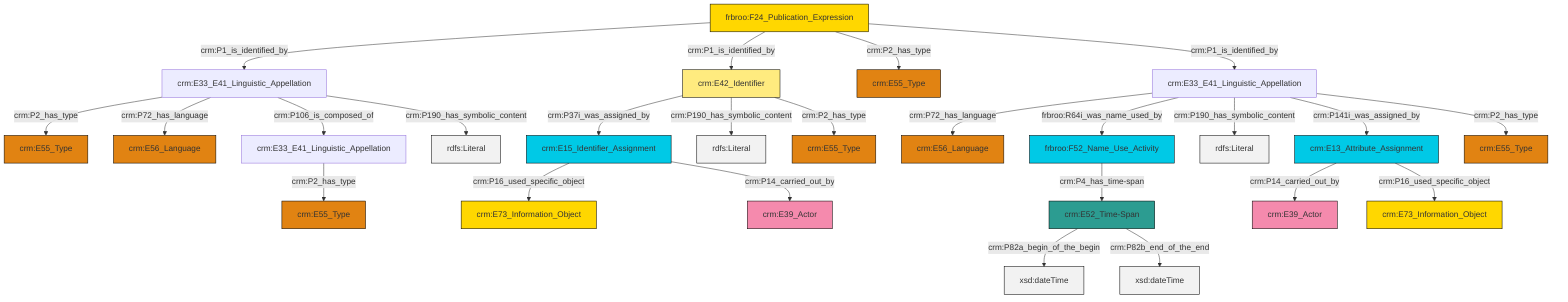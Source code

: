 graph TD
classDef Literal fill:#f2f2f2,stroke:#000000;
classDef CRM_Entity fill:#FFFFFF,stroke:#000000;
classDef Temporal_Entity fill:#00C9E6, stroke:#000000;
classDef Type fill:#E18312, stroke:#000000;
classDef Time-Span fill:#2C9C91, stroke:#000000;
classDef Appellation fill:#FFEB7F, stroke:#000000;
classDef Place fill:#008836, stroke:#000000;
classDef Persistent_Item fill:#B266B2, stroke:#000000;
classDef Conceptual_Object fill:#FFD700, stroke:#000000;
classDef Physical_Thing fill:#D2B48C, stroke:#000000;
classDef Actor fill:#f58aad, stroke:#000000;
classDef PC_Classes fill:#4ce600, stroke:#000000;
classDef Multi fill:#cccccc,stroke:#000000;

2["crm:E33_E41_Linguistic_Appellation"]:::Default -->|crm:P72_has_language| 0["crm:E56_Language"]:::Type
7["crm:E42_Identifier"]:::Appellation -->|crm:P37i_was_assigned_by| 8["crm:E15_Identifier_Assignment"]:::Temporal_Entity
9["crm:E33_E41_Linguistic_Appellation"]:::Default -->|crm:P2_has_type| 10["crm:E55_Type"]:::Type
12["crm:E13_Attribute_Assignment"]:::Temporal_Entity -->|crm:P14_carried_out_by| 3["crm:E39_Actor"]:::Actor
2["crm:E33_E41_Linguistic_Appellation"]:::Default -->|frbroo:R64i_was_name_used_by| 13["frbroo:F52_Name_Use_Activity"]:::Temporal_Entity
21["crm:E52_Time-Span"]:::Time-Span -->|crm:P82a_begin_of_the_begin| 22[xsd:dateTime]:::Literal
8["crm:E15_Identifier_Assignment"]:::Temporal_Entity -->|crm:P16_used_specific_object| 19["crm:E73_Information_Object"]:::Conceptual_Object
5["frbroo:F24_Publication_Expression"]:::Conceptual_Object -->|crm:P1_is_identified_by| 9["crm:E33_E41_Linguistic_Appellation"]:::Default
13["frbroo:F52_Name_Use_Activity"]:::Temporal_Entity -->|crm:P4_has_time-span| 21["crm:E52_Time-Span"]:::Time-Span
7["crm:E42_Identifier"]:::Appellation -->|crm:P190_has_symbolic_content| 29[rdfs:Literal]:::Literal
27["crm:E33_E41_Linguistic_Appellation"]:::Default -->|crm:P2_has_type| 24["crm:E55_Type"]:::Type
5["frbroo:F24_Publication_Expression"]:::Conceptual_Object -->|crm:P1_is_identified_by| 7["crm:E42_Identifier"]:::Appellation
2["crm:E33_E41_Linguistic_Appellation"]:::Default -->|crm:P190_has_symbolic_content| 32[rdfs:Literal]:::Literal
9["crm:E33_E41_Linguistic_Appellation"]:::Default -->|crm:P72_has_language| 30["crm:E56_Language"]:::Type
5["frbroo:F24_Publication_Expression"]:::Conceptual_Object -->|crm:P2_has_type| 17["crm:E55_Type"]:::Type
5["frbroo:F24_Publication_Expression"]:::Conceptual_Object -->|crm:P1_is_identified_by| 2["crm:E33_E41_Linguistic_Appellation"]:::Default
2["crm:E33_E41_Linguistic_Appellation"]:::Default -->|crm:P141i_was_assigned_by| 12["crm:E13_Attribute_Assignment"]:::Temporal_Entity
7["crm:E42_Identifier"]:::Appellation -->|crm:P2_has_type| 38["crm:E55_Type"]:::Type
9["crm:E33_E41_Linguistic_Appellation"]:::Default -->|crm:P106_is_composed_of| 27["crm:E33_E41_Linguistic_Appellation"]:::Default
9["crm:E33_E41_Linguistic_Appellation"]:::Default -->|crm:P190_has_symbolic_content| 42[rdfs:Literal]:::Literal
12["crm:E13_Attribute_Assignment"]:::Temporal_Entity -->|crm:P16_used_specific_object| 15["crm:E73_Information_Object"]:::Conceptual_Object
2["crm:E33_E41_Linguistic_Appellation"]:::Default -->|crm:P2_has_type| 33["crm:E55_Type"]:::Type
8["crm:E15_Identifier_Assignment"]:::Temporal_Entity -->|crm:P14_carried_out_by| 39["crm:E39_Actor"]:::Actor
21["crm:E52_Time-Span"]:::Time-Span -->|crm:P82b_end_of_the_end| 46[xsd:dateTime]:::Literal